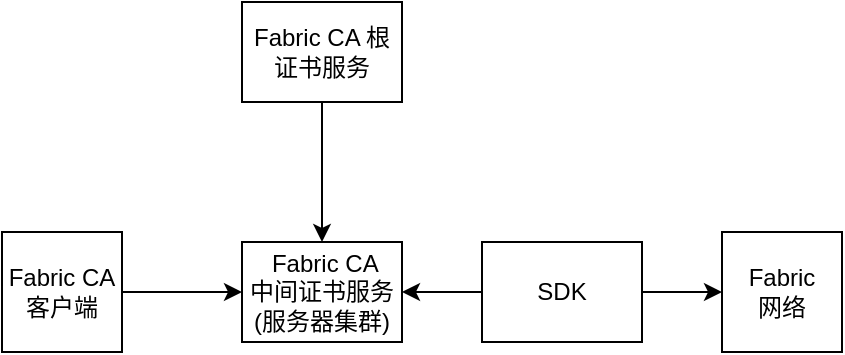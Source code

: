 <mxfile version="14.5.1" type="device"><diagram id="2lmsRt3LZd8KTuWsmvEz" name="第 1 页"><mxGraphModel dx="946" dy="672" grid="1" gridSize="10" guides="1" tooltips="1" connect="1" arrows="1" fold="1" page="1" pageScale="1" pageWidth="827" pageHeight="1169" math="0" shadow="0"><root><mxCell id="0"/><mxCell id="1" parent="0"/><mxCell id="lt7W7t9ChLOwmFc7zWD2-2" value="&lt;span&gt;Fabric CA 根证书服务&lt;/span&gt;" style="rounded=0;whiteSpace=wrap;html=1;" parent="1" vertex="1"><mxGeometry x="310" y="220" width="80" height="50" as="geometry"/></mxCell><mxCell id="lt7W7t9ChLOwmFc7zWD2-4" value="&lt;span&gt;&amp;nbsp;Fabric CA &lt;br&gt;中间证书服务&lt;br&gt;(服务器集群)&lt;br&gt;&lt;/span&gt;" style="rounded=0;whiteSpace=wrap;html=1;" parent="1" vertex="1"><mxGeometry x="310" y="340" width="80" height="50" as="geometry"/></mxCell><mxCell id="lt7W7t9ChLOwmFc7zWD2-10" style="edgeStyle=orthogonalEdgeStyle;rounded=0;orthogonalLoop=1;jettySize=auto;html=1;exitX=1;exitY=0.5;exitDx=0;exitDy=0;entryX=0;entryY=0.5;entryDx=0;entryDy=0;" parent="1" source="lt7W7t9ChLOwmFc7zWD2-5" target="lt7W7t9ChLOwmFc7zWD2-4" edge="1"><mxGeometry relative="1" as="geometry"/></mxCell><mxCell id="lt7W7t9ChLOwmFc7zWD2-5" value="Fabric CA客户端" style="whiteSpace=wrap;html=1;aspect=fixed;" parent="1" vertex="1"><mxGeometry x="190" y="335" width="60" height="60" as="geometry"/></mxCell><mxCell id="lt7W7t9ChLOwmFc7zWD2-14" style="edgeStyle=orthogonalEdgeStyle;rounded=0;orthogonalLoop=1;jettySize=auto;html=1;entryX=0;entryY=0.5;entryDx=0;entryDy=0;" parent="1" source="lt7W7t9ChLOwmFc7zWD2-6" target="lt7W7t9ChLOwmFc7zWD2-8" edge="1"><mxGeometry relative="1" as="geometry"/></mxCell><mxCell id="lt7W7t9ChLOwmFc7zWD2-16" style="edgeStyle=orthogonalEdgeStyle;rounded=0;orthogonalLoop=1;jettySize=auto;html=1;exitX=0;exitY=0.5;exitDx=0;exitDy=0;entryX=1;entryY=0.5;entryDx=0;entryDy=0;" parent="1" source="lt7W7t9ChLOwmFc7zWD2-6" target="lt7W7t9ChLOwmFc7zWD2-4" edge="1"><mxGeometry relative="1" as="geometry"/></mxCell><mxCell id="lt7W7t9ChLOwmFc7zWD2-6" value="SDK" style="rounded=0;whiteSpace=wrap;html=1;" parent="1" vertex="1"><mxGeometry x="430" y="340" width="80" height="50" as="geometry"/></mxCell><mxCell id="lt7W7t9ChLOwmFc7zWD2-8" value="Fabric &lt;br&gt;网络" style="whiteSpace=wrap;html=1;aspect=fixed;" parent="1" vertex="1"><mxGeometry x="550" y="335" width="60" height="60" as="geometry"/></mxCell><mxCell id="lt7W7t9ChLOwmFc7zWD2-9" value="" style="endArrow=classic;html=1;exitX=0.5;exitY=1;exitDx=0;exitDy=0;entryX=0.5;entryY=0;entryDx=0;entryDy=0;" parent="1" source="lt7W7t9ChLOwmFc7zWD2-2" target="lt7W7t9ChLOwmFc7zWD2-4" edge="1"><mxGeometry width="50" height="50" relative="1" as="geometry"><mxPoint x="390" y="370" as="sourcePoint"/><mxPoint x="440" y="320" as="targetPoint"/></mxGeometry></mxCell></root></mxGraphModel></diagram></mxfile>